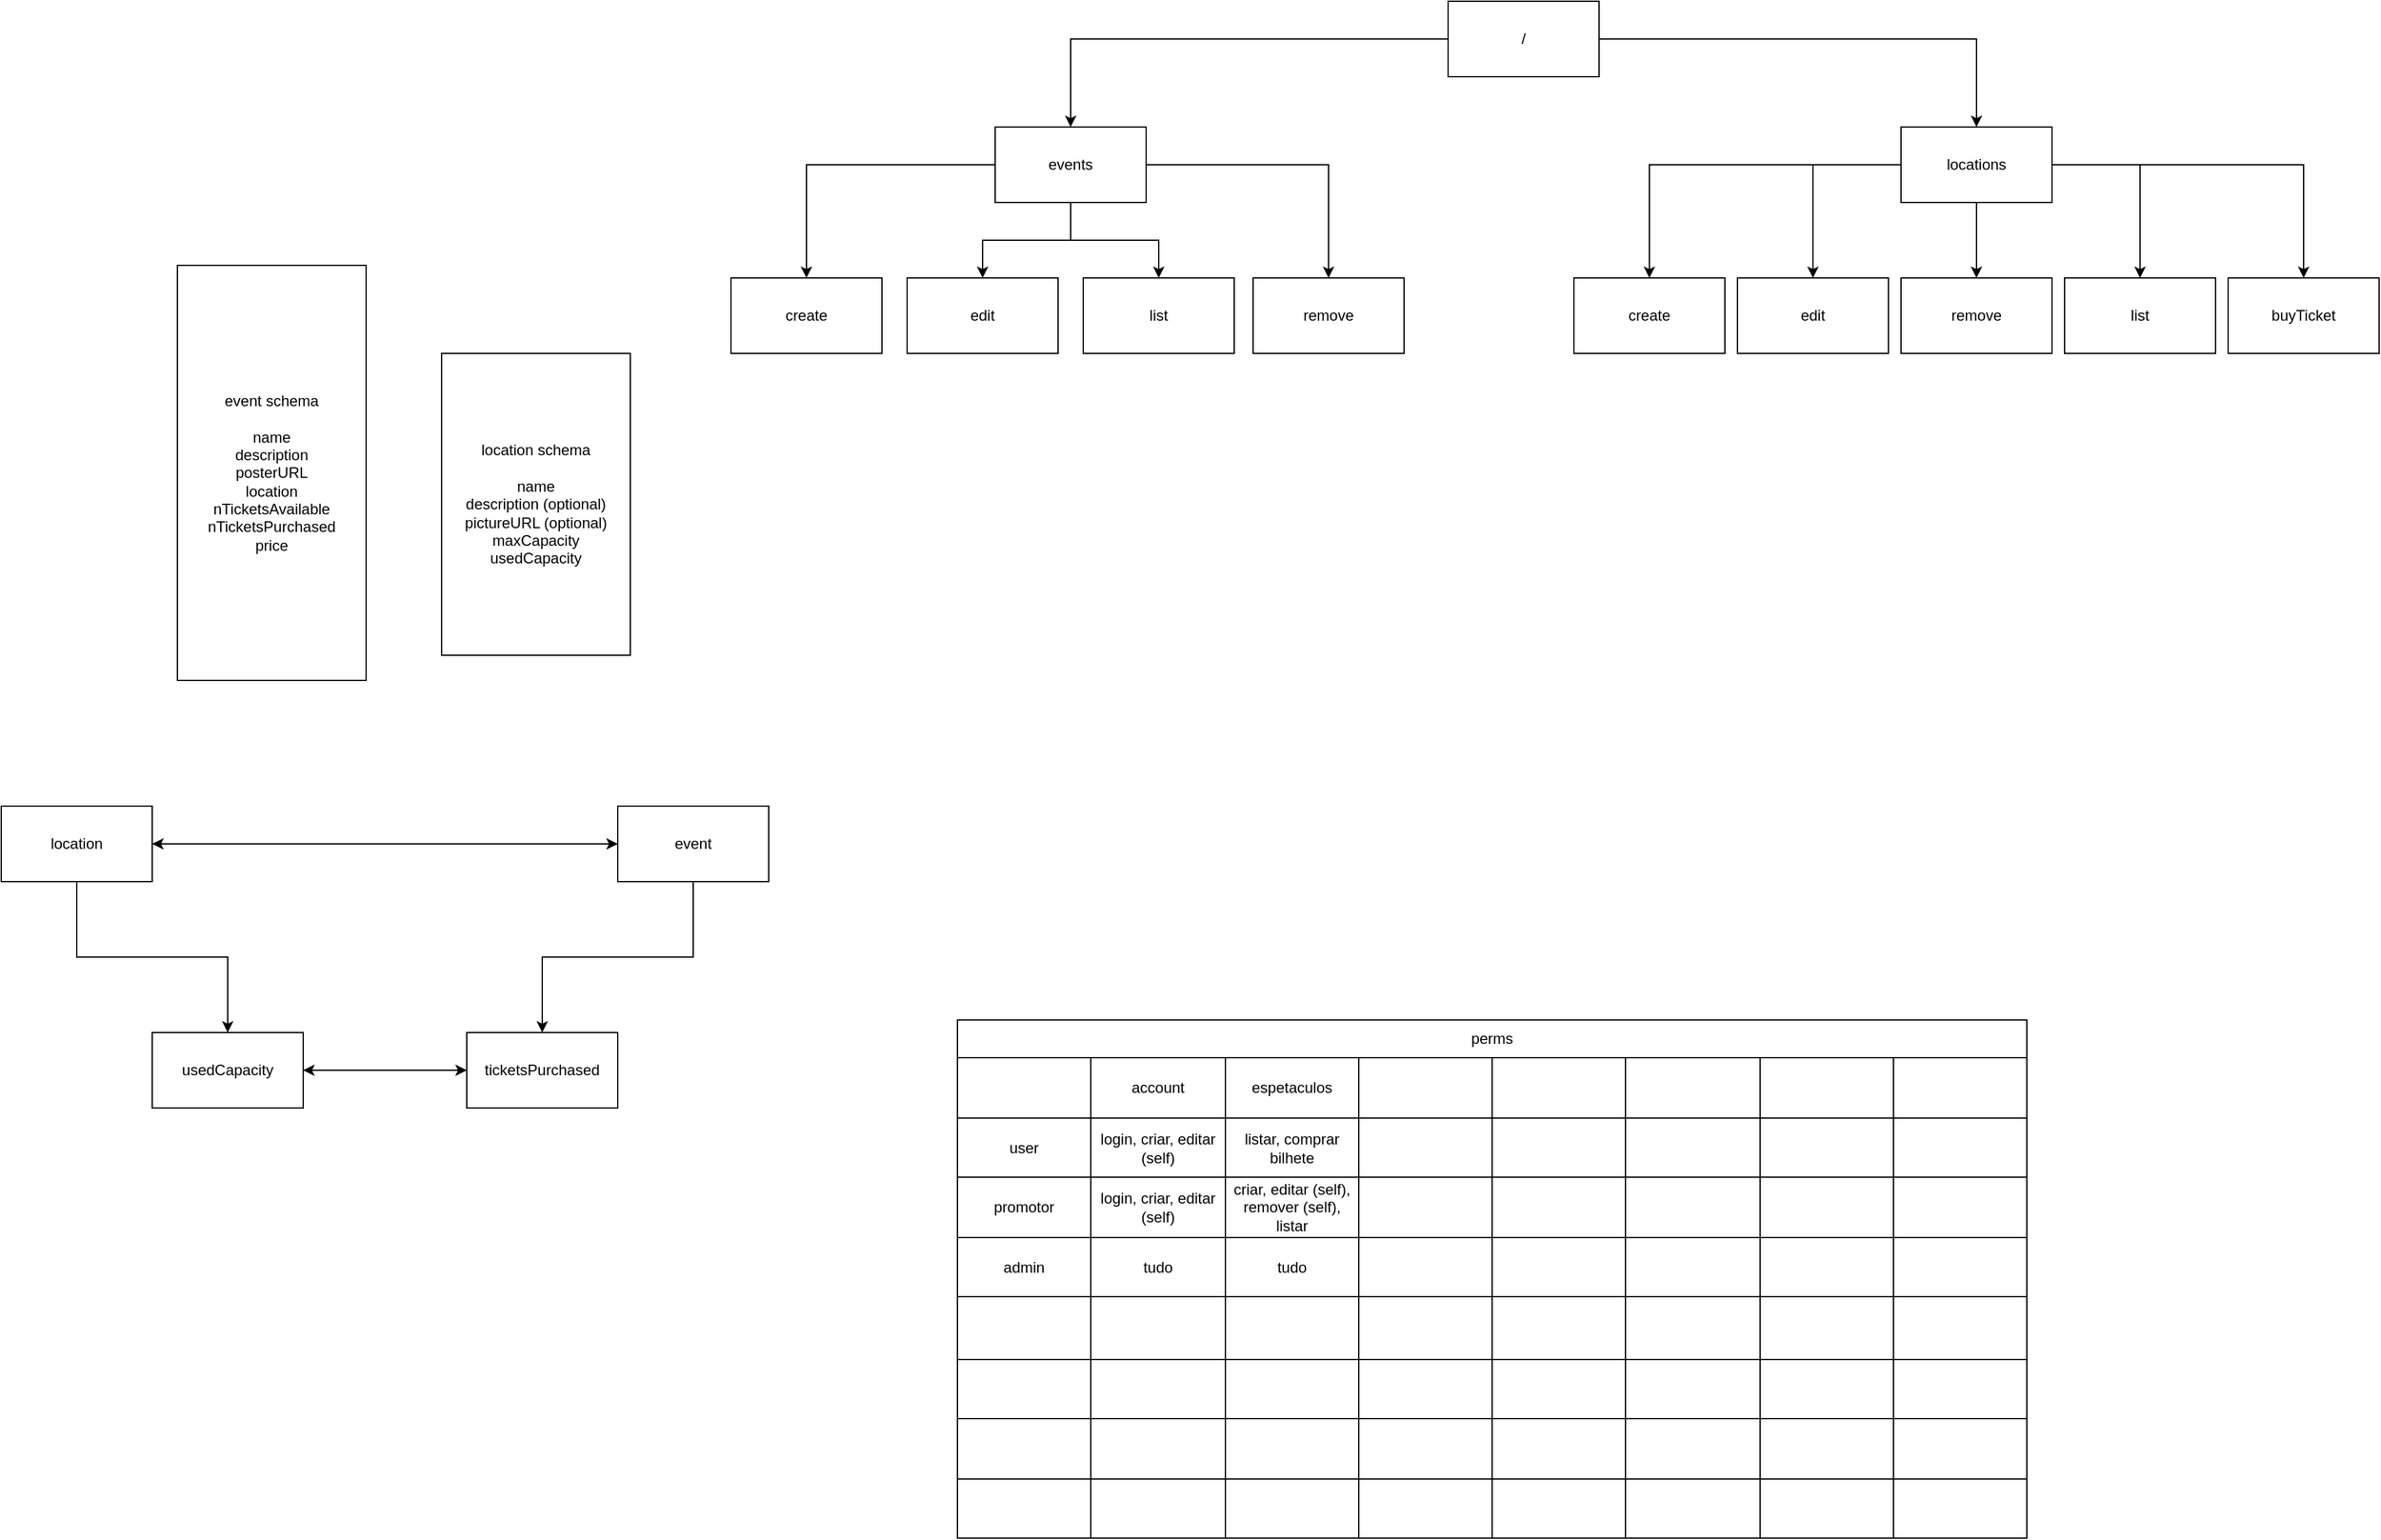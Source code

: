 <mxfile version="14.6.9" type="device"><diagram id="QZYRlkhLkShKNMkYqEu6" name="Page-1"><mxGraphModel dx="2272" dy="762" grid="1" gridSize="10" guides="1" tooltips="1" connect="1" arrows="1" fold="1" page="1" pageScale="1" pageWidth="850" pageHeight="1100" math="0" shadow="0"><root><mxCell id="0"/><mxCell id="1" parent="0"/><mxCell id="uwYuwKZiTpqcy3LAlkzA-175" style="edgeStyle=orthogonalEdgeStyle;rounded=0;orthogonalLoop=1;jettySize=auto;html=1;" parent="1" source="uwYuwKZiTpqcy3LAlkzA-1" target="uwYuwKZiTpqcy3LAlkzA-5" edge="1"><mxGeometry relative="1" as="geometry"/></mxCell><mxCell id="uwYuwKZiTpqcy3LAlkzA-176" style="edgeStyle=orthogonalEdgeStyle;rounded=0;orthogonalLoop=1;jettySize=auto;html=1;" parent="1" source="uwYuwKZiTpqcy3LAlkzA-1" target="uwYuwKZiTpqcy3LAlkzA-8" edge="1"><mxGeometry relative="1" as="geometry"/></mxCell><mxCell id="uwYuwKZiTpqcy3LAlkzA-1" value="/" style="rounded=0;whiteSpace=wrap;html=1;" parent="1" vertex="1"><mxGeometry x="460" y="20" width="120" height="60" as="geometry"/></mxCell><mxCell id="uwYuwKZiTpqcy3LAlkzA-3" value="create" style="whiteSpace=wrap;html=1;" parent="1" vertex="1"><mxGeometry x="-110" y="240" width="120" height="60" as="geometry"/></mxCell><mxCell id="uwYuwKZiTpqcy3LAlkzA-178" style="edgeStyle=orthogonalEdgeStyle;rounded=0;orthogonalLoop=1;jettySize=auto;html=1;" parent="1" source="uwYuwKZiTpqcy3LAlkzA-5" target="uwYuwKZiTpqcy3LAlkzA-3" edge="1"><mxGeometry relative="1" as="geometry"/></mxCell><mxCell id="uwYuwKZiTpqcy3LAlkzA-179" style="edgeStyle=orthogonalEdgeStyle;rounded=0;orthogonalLoop=1;jettySize=auto;html=1;" parent="1" source="uwYuwKZiTpqcy3LAlkzA-5" target="uwYuwKZiTpqcy3LAlkzA-170" edge="1"><mxGeometry relative="1" as="geometry"/></mxCell><mxCell id="uwYuwKZiTpqcy3LAlkzA-180" style="edgeStyle=orthogonalEdgeStyle;rounded=0;orthogonalLoop=1;jettySize=auto;html=1;" parent="1" source="uwYuwKZiTpqcy3LAlkzA-5" target="uwYuwKZiTpqcy3LAlkzA-7" edge="1"><mxGeometry relative="1" as="geometry"/></mxCell><mxCell id="uwYuwKZiTpqcy3LAlkzA-181" style="edgeStyle=orthogonalEdgeStyle;rounded=0;orthogonalLoop=1;jettySize=auto;html=1;" parent="1" source="uwYuwKZiTpqcy3LAlkzA-5" target="uwYuwKZiTpqcy3LAlkzA-168" edge="1"><mxGeometry relative="1" as="geometry"/></mxCell><mxCell id="uwYuwKZiTpqcy3LAlkzA-5" value="events" style="whiteSpace=wrap;html=1;" parent="1" vertex="1"><mxGeometry x="100" y="120" width="120" height="60" as="geometry"/></mxCell><mxCell id="uwYuwKZiTpqcy3LAlkzA-7" value="list" style="whiteSpace=wrap;html=1;" parent="1" vertex="1"><mxGeometry x="170" y="240" width="120" height="60" as="geometry"/></mxCell><mxCell id="uwYuwKZiTpqcy3LAlkzA-182" style="edgeStyle=orthogonalEdgeStyle;rounded=0;orthogonalLoop=1;jettySize=auto;html=1;" parent="1" source="uwYuwKZiTpqcy3LAlkzA-8" target="uwYuwKZiTpqcy3LAlkzA-9" edge="1"><mxGeometry relative="1" as="geometry"/></mxCell><mxCell id="uwYuwKZiTpqcy3LAlkzA-183" style="edgeStyle=orthogonalEdgeStyle;rounded=0;orthogonalLoop=1;jettySize=auto;html=1;" parent="1" source="uwYuwKZiTpqcy3LAlkzA-8" target="uwYuwKZiTpqcy3LAlkzA-10" edge="1"><mxGeometry relative="1" as="geometry"/></mxCell><mxCell id="uwYuwKZiTpqcy3LAlkzA-184" style="edgeStyle=orthogonalEdgeStyle;rounded=0;orthogonalLoop=1;jettySize=auto;html=1;entryX=0.5;entryY=0;entryDx=0;entryDy=0;" parent="1" source="uwYuwKZiTpqcy3LAlkzA-8" target="uwYuwKZiTpqcy3LAlkzA-11" edge="1"><mxGeometry relative="1" as="geometry"/></mxCell><mxCell id="uwYuwKZiTpqcy3LAlkzA-185" style="edgeStyle=orthogonalEdgeStyle;rounded=0;orthogonalLoop=1;jettySize=auto;html=1;" parent="1" source="uwYuwKZiTpqcy3LAlkzA-8" target="uwYuwKZiTpqcy3LAlkzA-169" edge="1"><mxGeometry relative="1" as="geometry"/></mxCell><mxCell id="uwYuwKZiTpqcy3LAlkzA-186" style="edgeStyle=orthogonalEdgeStyle;rounded=0;orthogonalLoop=1;jettySize=auto;html=1;" parent="1" source="uwYuwKZiTpqcy3LAlkzA-8" target="uwYuwKZiTpqcy3LAlkzA-174" edge="1"><mxGeometry relative="1" as="geometry"/></mxCell><mxCell id="uwYuwKZiTpqcy3LAlkzA-8" value="locations" style="whiteSpace=wrap;html=1;" parent="1" vertex="1"><mxGeometry x="820" y="120" width="120" height="60" as="geometry"/></mxCell><mxCell id="uwYuwKZiTpqcy3LAlkzA-9" value="create" style="whiteSpace=wrap;html=1;" parent="1" vertex="1"><mxGeometry x="560" y="240" width="120" height="60" as="geometry"/></mxCell><mxCell id="uwYuwKZiTpqcy3LAlkzA-10" value="edit" style="whiteSpace=wrap;html=1;" parent="1" vertex="1"><mxGeometry x="690" y="240" width="120" height="60" as="geometry"/></mxCell><mxCell id="uwYuwKZiTpqcy3LAlkzA-11" value="remove" style="whiteSpace=wrap;html=1;" parent="1" vertex="1"><mxGeometry x="820" y="240" width="120" height="60" as="geometry"/></mxCell><mxCell id="uwYuwKZiTpqcy3LAlkzA-95" value="perms" style="shape=table;html=1;whiteSpace=wrap;startSize=30;container=1;collapsible=0;childLayout=tableLayout;" parent="1" vertex="1"><mxGeometry x="70" y="830" width="850" height="412" as="geometry"/></mxCell><mxCell id="uwYuwKZiTpqcy3LAlkzA-96" value="" style="shape=partialRectangle;html=1;whiteSpace=wrap;collapsible=0;dropTarget=0;pointerEvents=0;fillColor=none;top=0;left=0;bottom=0;right=0;points=[[0,0.5],[1,0.5]];portConstraint=eastwest;" parent="uwYuwKZiTpqcy3LAlkzA-95" vertex="1"><mxGeometry y="30" width="850" height="48" as="geometry"/></mxCell><mxCell id="uwYuwKZiTpqcy3LAlkzA-97" value="" style="shape=partialRectangle;html=1;whiteSpace=wrap;connectable=0;overflow=hidden;fillColor=none;top=0;left=0;bottom=0;right=0;" parent="uwYuwKZiTpqcy3LAlkzA-96" vertex="1"><mxGeometry width="106" height="48" as="geometry"/></mxCell><mxCell id="uwYuwKZiTpqcy3LAlkzA-98" value="account" style="shape=partialRectangle;html=1;whiteSpace=wrap;connectable=0;overflow=hidden;fillColor=none;top=0;left=0;bottom=0;right=0;" parent="uwYuwKZiTpqcy3LAlkzA-96" vertex="1"><mxGeometry x="106" width="107" height="48" as="geometry"/></mxCell><mxCell id="uwYuwKZiTpqcy3LAlkzA-99" value="espetaculos" style="shape=partialRectangle;html=1;whiteSpace=wrap;connectable=0;overflow=hidden;fillColor=none;top=0;left=0;bottom=0;right=0;" parent="uwYuwKZiTpqcy3LAlkzA-96" vertex="1"><mxGeometry x="213" width="106" height="48" as="geometry"/></mxCell><mxCell id="uwYuwKZiTpqcy3LAlkzA-100" value="" style="shape=partialRectangle;html=1;whiteSpace=wrap;connectable=0;overflow=hidden;fillColor=none;top=0;left=0;bottom=0;right=0;" parent="uwYuwKZiTpqcy3LAlkzA-96" vertex="1"><mxGeometry x="319" width="106" height="48" as="geometry"/></mxCell><mxCell id="uwYuwKZiTpqcy3LAlkzA-101" value="" style="shape=partialRectangle;html=1;whiteSpace=wrap;connectable=0;overflow=hidden;fillColor=none;top=0;left=0;bottom=0;right=0;" parent="uwYuwKZiTpqcy3LAlkzA-96" vertex="1"><mxGeometry x="425" width="106" height="48" as="geometry"/></mxCell><mxCell id="uwYuwKZiTpqcy3LAlkzA-102" value="" style="shape=partialRectangle;html=1;whiteSpace=wrap;connectable=0;overflow=hidden;fillColor=none;top=0;left=0;bottom=0;right=0;" parent="uwYuwKZiTpqcy3LAlkzA-96" vertex="1"><mxGeometry x="531" width="107" height="48" as="geometry"/></mxCell><mxCell id="uwYuwKZiTpqcy3LAlkzA-103" value="" style="shape=partialRectangle;html=1;whiteSpace=wrap;connectable=0;overflow=hidden;fillColor=none;top=0;left=0;bottom=0;right=0;" parent="uwYuwKZiTpqcy3LAlkzA-96" vertex="1"><mxGeometry x="638" width="106" height="48" as="geometry"/></mxCell><mxCell id="uwYuwKZiTpqcy3LAlkzA-104" value="" style="shape=partialRectangle;html=1;whiteSpace=wrap;connectable=0;overflow=hidden;fillColor=none;top=0;left=0;bottom=0;right=0;" parent="uwYuwKZiTpqcy3LAlkzA-96" vertex="1"><mxGeometry x="744" width="106" height="48" as="geometry"/></mxCell><mxCell id="uwYuwKZiTpqcy3LAlkzA-105" value="" style="shape=partialRectangle;html=1;whiteSpace=wrap;collapsible=0;dropTarget=0;pointerEvents=0;fillColor=none;top=0;left=0;bottom=0;right=0;points=[[0,0.5],[1,0.5]];portConstraint=eastwest;" parent="uwYuwKZiTpqcy3LAlkzA-95" vertex="1"><mxGeometry y="78" width="850" height="47" as="geometry"/></mxCell><mxCell id="uwYuwKZiTpqcy3LAlkzA-106" value="user" style="shape=partialRectangle;html=1;whiteSpace=wrap;connectable=0;overflow=hidden;fillColor=none;top=0;left=0;bottom=0;right=0;" parent="uwYuwKZiTpqcy3LAlkzA-105" vertex="1"><mxGeometry width="106" height="47" as="geometry"/></mxCell><mxCell id="uwYuwKZiTpqcy3LAlkzA-107" value="login, criar, editar (self)" style="shape=partialRectangle;html=1;whiteSpace=wrap;connectable=0;overflow=hidden;fillColor=none;top=0;left=0;bottom=0;right=0;" parent="uwYuwKZiTpqcy3LAlkzA-105" vertex="1"><mxGeometry x="106" width="107" height="47" as="geometry"/></mxCell><mxCell id="uwYuwKZiTpqcy3LAlkzA-108" value="listar, comprar bilhete" style="shape=partialRectangle;html=1;whiteSpace=wrap;connectable=0;overflow=hidden;fillColor=none;top=0;left=0;bottom=0;right=0;" parent="uwYuwKZiTpqcy3LAlkzA-105" vertex="1"><mxGeometry x="213" width="106" height="47" as="geometry"/></mxCell><mxCell id="uwYuwKZiTpqcy3LAlkzA-109" value="" style="shape=partialRectangle;html=1;whiteSpace=wrap;connectable=0;overflow=hidden;fillColor=none;top=0;left=0;bottom=0;right=0;" parent="uwYuwKZiTpqcy3LAlkzA-105" vertex="1"><mxGeometry x="319" width="106" height="47" as="geometry"/></mxCell><mxCell id="uwYuwKZiTpqcy3LAlkzA-110" value="" style="shape=partialRectangle;html=1;whiteSpace=wrap;connectable=0;overflow=hidden;fillColor=none;top=0;left=0;bottom=0;right=0;" parent="uwYuwKZiTpqcy3LAlkzA-105" vertex="1"><mxGeometry x="425" width="106" height="47" as="geometry"/></mxCell><mxCell id="uwYuwKZiTpqcy3LAlkzA-111" value="" style="shape=partialRectangle;html=1;whiteSpace=wrap;connectable=0;overflow=hidden;fillColor=none;top=0;left=0;bottom=0;right=0;" parent="uwYuwKZiTpqcy3LAlkzA-105" vertex="1"><mxGeometry x="531" width="107" height="47" as="geometry"/></mxCell><mxCell id="uwYuwKZiTpqcy3LAlkzA-112" value="" style="shape=partialRectangle;html=1;whiteSpace=wrap;connectable=0;overflow=hidden;fillColor=none;top=0;left=0;bottom=0;right=0;" parent="uwYuwKZiTpqcy3LAlkzA-105" vertex="1"><mxGeometry x="638" width="106" height="47" as="geometry"/></mxCell><mxCell id="uwYuwKZiTpqcy3LAlkzA-113" value="" style="shape=partialRectangle;html=1;whiteSpace=wrap;connectable=0;overflow=hidden;fillColor=none;top=0;left=0;bottom=0;right=0;" parent="uwYuwKZiTpqcy3LAlkzA-105" vertex="1"><mxGeometry x="744" width="106" height="47" as="geometry"/></mxCell><mxCell id="uwYuwKZiTpqcy3LAlkzA-114" value="" style="shape=partialRectangle;html=1;whiteSpace=wrap;collapsible=0;dropTarget=0;pointerEvents=0;fillColor=none;top=0;left=0;bottom=0;right=0;points=[[0,0.5],[1,0.5]];portConstraint=eastwest;" parent="uwYuwKZiTpqcy3LAlkzA-95" vertex="1"><mxGeometry y="125" width="850" height="48" as="geometry"/></mxCell><mxCell id="uwYuwKZiTpqcy3LAlkzA-115" value="promotor" style="shape=partialRectangle;html=1;whiteSpace=wrap;connectable=0;overflow=hidden;fillColor=none;top=0;left=0;bottom=0;right=0;" parent="uwYuwKZiTpqcy3LAlkzA-114" vertex="1"><mxGeometry width="106" height="48" as="geometry"/></mxCell><mxCell id="uwYuwKZiTpqcy3LAlkzA-116" value="login, criar, editar (self)" style="shape=partialRectangle;html=1;whiteSpace=wrap;connectable=0;overflow=hidden;fillColor=none;top=0;left=0;bottom=0;right=0;" parent="uwYuwKZiTpqcy3LAlkzA-114" vertex="1"><mxGeometry x="106" width="107" height="48" as="geometry"/></mxCell><mxCell id="uwYuwKZiTpqcy3LAlkzA-117" value="criar, editar (self), remover (self), listar" style="shape=partialRectangle;html=1;whiteSpace=wrap;connectable=0;overflow=hidden;fillColor=none;top=0;left=0;bottom=0;right=0;" parent="uwYuwKZiTpqcy3LAlkzA-114" vertex="1"><mxGeometry x="213" width="106" height="48" as="geometry"/></mxCell><mxCell id="uwYuwKZiTpqcy3LAlkzA-118" value="" style="shape=partialRectangle;html=1;whiteSpace=wrap;connectable=0;overflow=hidden;fillColor=none;top=0;left=0;bottom=0;right=0;" parent="uwYuwKZiTpqcy3LAlkzA-114" vertex="1"><mxGeometry x="319" width="106" height="48" as="geometry"/></mxCell><mxCell id="uwYuwKZiTpqcy3LAlkzA-119" value="" style="shape=partialRectangle;html=1;whiteSpace=wrap;connectable=0;overflow=hidden;fillColor=none;top=0;left=0;bottom=0;right=0;" parent="uwYuwKZiTpqcy3LAlkzA-114" vertex="1"><mxGeometry x="425" width="106" height="48" as="geometry"/></mxCell><mxCell id="uwYuwKZiTpqcy3LAlkzA-120" value="" style="shape=partialRectangle;html=1;whiteSpace=wrap;connectable=0;overflow=hidden;fillColor=none;top=0;left=0;bottom=0;right=0;" parent="uwYuwKZiTpqcy3LAlkzA-114" vertex="1"><mxGeometry x="531" width="107" height="48" as="geometry"/></mxCell><mxCell id="uwYuwKZiTpqcy3LAlkzA-121" value="" style="shape=partialRectangle;html=1;whiteSpace=wrap;connectable=0;overflow=hidden;fillColor=none;top=0;left=0;bottom=0;right=0;" parent="uwYuwKZiTpqcy3LAlkzA-114" vertex="1"><mxGeometry x="638" width="106" height="48" as="geometry"/></mxCell><mxCell id="uwYuwKZiTpqcy3LAlkzA-122" value="" style="shape=partialRectangle;html=1;whiteSpace=wrap;connectable=0;overflow=hidden;fillColor=none;top=0;left=0;bottom=0;right=0;" parent="uwYuwKZiTpqcy3LAlkzA-114" vertex="1"><mxGeometry x="744" width="106" height="48" as="geometry"/></mxCell><mxCell id="uwYuwKZiTpqcy3LAlkzA-123" value="" style="shape=partialRectangle;html=1;whiteSpace=wrap;collapsible=0;dropTarget=0;pointerEvents=0;fillColor=none;top=0;left=0;bottom=0;right=0;points=[[0,0.5],[1,0.5]];portConstraint=eastwest;" parent="uwYuwKZiTpqcy3LAlkzA-95" vertex="1"><mxGeometry y="173" width="850" height="47" as="geometry"/></mxCell><mxCell id="uwYuwKZiTpqcy3LAlkzA-124" value="admin" style="shape=partialRectangle;html=1;whiteSpace=wrap;connectable=0;overflow=hidden;fillColor=none;top=0;left=0;bottom=0;right=0;" parent="uwYuwKZiTpqcy3LAlkzA-123" vertex="1"><mxGeometry width="106" height="47" as="geometry"/></mxCell><mxCell id="uwYuwKZiTpqcy3LAlkzA-125" value="tudo" style="shape=partialRectangle;html=1;whiteSpace=wrap;connectable=0;overflow=hidden;fillColor=none;top=0;left=0;bottom=0;right=0;" parent="uwYuwKZiTpqcy3LAlkzA-123" vertex="1"><mxGeometry x="106" width="107" height="47" as="geometry"/></mxCell><mxCell id="uwYuwKZiTpqcy3LAlkzA-126" value="tudo" style="shape=partialRectangle;html=1;whiteSpace=wrap;connectable=0;overflow=hidden;fillColor=none;top=0;left=0;bottom=0;right=0;" parent="uwYuwKZiTpqcy3LAlkzA-123" vertex="1"><mxGeometry x="213" width="106" height="47" as="geometry"/></mxCell><mxCell id="uwYuwKZiTpqcy3LAlkzA-127" value="" style="shape=partialRectangle;html=1;whiteSpace=wrap;connectable=0;overflow=hidden;fillColor=none;top=0;left=0;bottom=0;right=0;" parent="uwYuwKZiTpqcy3LAlkzA-123" vertex="1"><mxGeometry x="319" width="106" height="47" as="geometry"/></mxCell><mxCell id="uwYuwKZiTpqcy3LAlkzA-128" value="" style="shape=partialRectangle;html=1;whiteSpace=wrap;connectable=0;overflow=hidden;fillColor=none;top=0;left=0;bottom=0;right=0;" parent="uwYuwKZiTpqcy3LAlkzA-123" vertex="1"><mxGeometry x="425" width="106" height="47" as="geometry"/></mxCell><mxCell id="uwYuwKZiTpqcy3LAlkzA-129" value="" style="shape=partialRectangle;html=1;whiteSpace=wrap;connectable=0;overflow=hidden;fillColor=none;top=0;left=0;bottom=0;right=0;" parent="uwYuwKZiTpqcy3LAlkzA-123" vertex="1"><mxGeometry x="531" width="107" height="47" as="geometry"/></mxCell><mxCell id="uwYuwKZiTpqcy3LAlkzA-130" value="" style="shape=partialRectangle;html=1;whiteSpace=wrap;connectable=0;overflow=hidden;fillColor=none;top=0;left=0;bottom=0;right=0;" parent="uwYuwKZiTpqcy3LAlkzA-123" vertex="1"><mxGeometry x="638" width="106" height="47" as="geometry"/></mxCell><mxCell id="uwYuwKZiTpqcy3LAlkzA-131" value="" style="shape=partialRectangle;html=1;whiteSpace=wrap;connectable=0;overflow=hidden;fillColor=none;top=0;left=0;bottom=0;right=0;" parent="uwYuwKZiTpqcy3LAlkzA-123" vertex="1"><mxGeometry x="744" width="106" height="47" as="geometry"/></mxCell><mxCell id="uwYuwKZiTpqcy3LAlkzA-132" value="" style="shape=partialRectangle;html=1;whiteSpace=wrap;collapsible=0;dropTarget=0;pointerEvents=0;fillColor=none;top=0;left=0;bottom=0;right=0;points=[[0,0.5],[1,0.5]];portConstraint=eastwest;" parent="uwYuwKZiTpqcy3LAlkzA-95" vertex="1"><mxGeometry y="220" width="850" height="50" as="geometry"/></mxCell><mxCell id="uwYuwKZiTpqcy3LAlkzA-133" value="" style="shape=partialRectangle;html=1;whiteSpace=wrap;connectable=0;overflow=hidden;fillColor=none;top=0;left=0;bottom=0;right=0;" parent="uwYuwKZiTpqcy3LAlkzA-132" vertex="1"><mxGeometry width="106" height="50" as="geometry"/></mxCell><mxCell id="uwYuwKZiTpqcy3LAlkzA-134" value="" style="shape=partialRectangle;html=1;whiteSpace=wrap;connectable=0;overflow=hidden;fillColor=none;top=0;left=0;bottom=0;right=0;" parent="uwYuwKZiTpqcy3LAlkzA-132" vertex="1"><mxGeometry x="106" width="107" height="50" as="geometry"/></mxCell><mxCell id="uwYuwKZiTpqcy3LAlkzA-135" value="" style="shape=partialRectangle;html=1;whiteSpace=wrap;connectable=0;overflow=hidden;fillColor=none;top=0;left=0;bottom=0;right=0;" parent="uwYuwKZiTpqcy3LAlkzA-132" vertex="1"><mxGeometry x="213" width="106" height="50" as="geometry"/></mxCell><mxCell id="uwYuwKZiTpqcy3LAlkzA-136" value="" style="shape=partialRectangle;html=1;whiteSpace=wrap;connectable=0;overflow=hidden;fillColor=none;top=0;left=0;bottom=0;right=0;" parent="uwYuwKZiTpqcy3LAlkzA-132" vertex="1"><mxGeometry x="319" width="106" height="50" as="geometry"/></mxCell><mxCell id="uwYuwKZiTpqcy3LAlkzA-137" value="" style="shape=partialRectangle;html=1;whiteSpace=wrap;connectable=0;overflow=hidden;fillColor=none;top=0;left=0;bottom=0;right=0;" parent="uwYuwKZiTpqcy3LAlkzA-132" vertex="1"><mxGeometry x="425" width="106" height="50" as="geometry"/></mxCell><mxCell id="uwYuwKZiTpqcy3LAlkzA-138" value="" style="shape=partialRectangle;html=1;whiteSpace=wrap;connectable=0;overflow=hidden;fillColor=none;top=0;left=0;bottom=0;right=0;" parent="uwYuwKZiTpqcy3LAlkzA-132" vertex="1"><mxGeometry x="531" width="107" height="50" as="geometry"/></mxCell><mxCell id="uwYuwKZiTpqcy3LAlkzA-139" value="" style="shape=partialRectangle;html=1;whiteSpace=wrap;connectable=0;overflow=hidden;fillColor=none;top=0;left=0;bottom=0;right=0;" parent="uwYuwKZiTpqcy3LAlkzA-132" vertex="1"><mxGeometry x="638" width="106" height="50" as="geometry"/></mxCell><mxCell id="uwYuwKZiTpqcy3LAlkzA-140" value="" style="shape=partialRectangle;html=1;whiteSpace=wrap;connectable=0;overflow=hidden;fillColor=none;top=0;left=0;bottom=0;right=0;" parent="uwYuwKZiTpqcy3LAlkzA-132" vertex="1"><mxGeometry x="744" width="106" height="50" as="geometry"/></mxCell><mxCell id="uwYuwKZiTpqcy3LAlkzA-141" value="" style="shape=partialRectangle;html=1;whiteSpace=wrap;collapsible=0;dropTarget=0;pointerEvents=0;fillColor=none;top=0;left=0;bottom=0;right=0;points=[[0,0.5],[1,0.5]];portConstraint=eastwest;" parent="uwYuwKZiTpqcy3LAlkzA-95" vertex="1"><mxGeometry y="270" width="850" height="47" as="geometry"/></mxCell><mxCell id="uwYuwKZiTpqcy3LAlkzA-142" value="" style="shape=partialRectangle;html=1;whiteSpace=wrap;connectable=0;overflow=hidden;fillColor=none;top=0;left=0;bottom=0;right=0;" parent="uwYuwKZiTpqcy3LAlkzA-141" vertex="1"><mxGeometry width="106" height="47" as="geometry"/></mxCell><mxCell id="uwYuwKZiTpqcy3LAlkzA-143" value="" style="shape=partialRectangle;html=1;whiteSpace=wrap;connectable=0;overflow=hidden;fillColor=none;top=0;left=0;bottom=0;right=0;" parent="uwYuwKZiTpqcy3LAlkzA-141" vertex="1"><mxGeometry x="106" width="107" height="47" as="geometry"/></mxCell><mxCell id="uwYuwKZiTpqcy3LAlkzA-144" value="" style="shape=partialRectangle;html=1;whiteSpace=wrap;connectable=0;overflow=hidden;fillColor=none;top=0;left=0;bottom=0;right=0;" parent="uwYuwKZiTpqcy3LAlkzA-141" vertex="1"><mxGeometry x="213" width="106" height="47" as="geometry"/></mxCell><mxCell id="uwYuwKZiTpqcy3LAlkzA-145" value="" style="shape=partialRectangle;html=1;whiteSpace=wrap;connectable=0;overflow=hidden;fillColor=none;top=0;left=0;bottom=0;right=0;" parent="uwYuwKZiTpqcy3LAlkzA-141" vertex="1"><mxGeometry x="319" width="106" height="47" as="geometry"/></mxCell><mxCell id="uwYuwKZiTpqcy3LAlkzA-146" value="" style="shape=partialRectangle;html=1;whiteSpace=wrap;connectable=0;overflow=hidden;fillColor=none;top=0;left=0;bottom=0;right=0;" parent="uwYuwKZiTpqcy3LAlkzA-141" vertex="1"><mxGeometry x="425" width="106" height="47" as="geometry"/></mxCell><mxCell id="uwYuwKZiTpqcy3LAlkzA-147" value="" style="shape=partialRectangle;html=1;whiteSpace=wrap;connectable=0;overflow=hidden;fillColor=none;top=0;left=0;bottom=0;right=0;" parent="uwYuwKZiTpqcy3LAlkzA-141" vertex="1"><mxGeometry x="531" width="107" height="47" as="geometry"/></mxCell><mxCell id="uwYuwKZiTpqcy3LAlkzA-148" value="" style="shape=partialRectangle;html=1;whiteSpace=wrap;connectable=0;overflow=hidden;fillColor=none;top=0;left=0;bottom=0;right=0;" parent="uwYuwKZiTpqcy3LAlkzA-141" vertex="1"><mxGeometry x="638" width="106" height="47" as="geometry"/></mxCell><mxCell id="uwYuwKZiTpqcy3LAlkzA-149" value="" style="shape=partialRectangle;html=1;whiteSpace=wrap;connectable=0;overflow=hidden;fillColor=none;top=0;left=0;bottom=0;right=0;" parent="uwYuwKZiTpqcy3LAlkzA-141" vertex="1"><mxGeometry x="744" width="106" height="47" as="geometry"/></mxCell><mxCell id="uwYuwKZiTpqcy3LAlkzA-150" value="" style="shape=partialRectangle;html=1;whiteSpace=wrap;collapsible=0;dropTarget=0;pointerEvents=0;fillColor=none;top=0;left=0;bottom=0;right=0;points=[[0,0.5],[1,0.5]];portConstraint=eastwest;" parent="uwYuwKZiTpqcy3LAlkzA-95" vertex="1"><mxGeometry y="317" width="850" height="48" as="geometry"/></mxCell><mxCell id="uwYuwKZiTpqcy3LAlkzA-151" value="" style="shape=partialRectangle;html=1;whiteSpace=wrap;connectable=0;overflow=hidden;fillColor=none;top=0;left=0;bottom=0;right=0;" parent="uwYuwKZiTpqcy3LAlkzA-150" vertex="1"><mxGeometry width="106" height="48" as="geometry"/></mxCell><mxCell id="uwYuwKZiTpqcy3LAlkzA-152" value="" style="shape=partialRectangle;html=1;whiteSpace=wrap;connectable=0;overflow=hidden;fillColor=none;top=0;left=0;bottom=0;right=0;" parent="uwYuwKZiTpqcy3LAlkzA-150" vertex="1"><mxGeometry x="106" width="107" height="48" as="geometry"/></mxCell><mxCell id="uwYuwKZiTpqcy3LAlkzA-153" value="" style="shape=partialRectangle;html=1;whiteSpace=wrap;connectable=0;overflow=hidden;fillColor=none;top=0;left=0;bottom=0;right=0;" parent="uwYuwKZiTpqcy3LAlkzA-150" vertex="1"><mxGeometry x="213" width="106" height="48" as="geometry"/></mxCell><mxCell id="uwYuwKZiTpqcy3LAlkzA-154" value="" style="shape=partialRectangle;html=1;whiteSpace=wrap;connectable=0;overflow=hidden;fillColor=none;top=0;left=0;bottom=0;right=0;" parent="uwYuwKZiTpqcy3LAlkzA-150" vertex="1"><mxGeometry x="319" width="106" height="48" as="geometry"/></mxCell><mxCell id="uwYuwKZiTpqcy3LAlkzA-155" value="" style="shape=partialRectangle;html=1;whiteSpace=wrap;connectable=0;overflow=hidden;fillColor=none;top=0;left=0;bottom=0;right=0;" parent="uwYuwKZiTpqcy3LAlkzA-150" vertex="1"><mxGeometry x="425" width="106" height="48" as="geometry"/></mxCell><mxCell id="uwYuwKZiTpqcy3LAlkzA-156" value="" style="shape=partialRectangle;html=1;whiteSpace=wrap;connectable=0;overflow=hidden;fillColor=none;top=0;left=0;bottom=0;right=0;" parent="uwYuwKZiTpqcy3LAlkzA-150" vertex="1"><mxGeometry x="531" width="107" height="48" as="geometry"/></mxCell><mxCell id="uwYuwKZiTpqcy3LAlkzA-157" value="" style="shape=partialRectangle;html=1;whiteSpace=wrap;connectable=0;overflow=hidden;fillColor=none;top=0;left=0;bottom=0;right=0;" parent="uwYuwKZiTpqcy3LAlkzA-150" vertex="1"><mxGeometry x="638" width="106" height="48" as="geometry"/></mxCell><mxCell id="uwYuwKZiTpqcy3LAlkzA-158" value="" style="shape=partialRectangle;html=1;whiteSpace=wrap;connectable=0;overflow=hidden;fillColor=none;top=0;left=0;bottom=0;right=0;" parent="uwYuwKZiTpqcy3LAlkzA-150" vertex="1"><mxGeometry x="744" width="106" height="48" as="geometry"/></mxCell><mxCell id="uwYuwKZiTpqcy3LAlkzA-159" value="" style="shape=partialRectangle;html=1;whiteSpace=wrap;collapsible=0;dropTarget=0;pointerEvents=0;fillColor=none;top=0;left=0;bottom=0;right=0;points=[[0,0.5],[1,0.5]];portConstraint=eastwest;" parent="uwYuwKZiTpqcy3LAlkzA-95" vertex="1"><mxGeometry y="365" width="850" height="47" as="geometry"/></mxCell><mxCell id="uwYuwKZiTpqcy3LAlkzA-160" value="" style="shape=partialRectangle;html=1;whiteSpace=wrap;connectable=0;overflow=hidden;fillColor=none;top=0;left=0;bottom=0;right=0;" parent="uwYuwKZiTpqcy3LAlkzA-159" vertex="1"><mxGeometry width="106" height="47" as="geometry"/></mxCell><mxCell id="uwYuwKZiTpqcy3LAlkzA-161" value="" style="shape=partialRectangle;html=1;whiteSpace=wrap;connectable=0;overflow=hidden;fillColor=none;top=0;left=0;bottom=0;right=0;" parent="uwYuwKZiTpqcy3LAlkzA-159" vertex="1"><mxGeometry x="106" width="107" height="47" as="geometry"/></mxCell><mxCell id="uwYuwKZiTpqcy3LAlkzA-162" value="" style="shape=partialRectangle;html=1;whiteSpace=wrap;connectable=0;overflow=hidden;fillColor=none;top=0;left=0;bottom=0;right=0;" parent="uwYuwKZiTpqcy3LAlkzA-159" vertex="1"><mxGeometry x="213" width="106" height="47" as="geometry"/></mxCell><mxCell id="uwYuwKZiTpqcy3LAlkzA-163" value="" style="shape=partialRectangle;html=1;whiteSpace=wrap;connectable=0;overflow=hidden;fillColor=none;top=0;left=0;bottom=0;right=0;" parent="uwYuwKZiTpqcy3LAlkzA-159" vertex="1"><mxGeometry x="319" width="106" height="47" as="geometry"/></mxCell><mxCell id="uwYuwKZiTpqcy3LAlkzA-164" value="" style="shape=partialRectangle;html=1;whiteSpace=wrap;connectable=0;overflow=hidden;fillColor=none;top=0;left=0;bottom=0;right=0;" parent="uwYuwKZiTpqcy3LAlkzA-159" vertex="1"><mxGeometry x="425" width="106" height="47" as="geometry"/></mxCell><mxCell id="uwYuwKZiTpqcy3LAlkzA-165" value="" style="shape=partialRectangle;html=1;whiteSpace=wrap;connectable=0;overflow=hidden;fillColor=none;top=0;left=0;bottom=0;right=0;" parent="uwYuwKZiTpqcy3LAlkzA-159" vertex="1"><mxGeometry x="531" width="107" height="47" as="geometry"/></mxCell><mxCell id="uwYuwKZiTpqcy3LAlkzA-166" value="" style="shape=partialRectangle;html=1;whiteSpace=wrap;connectable=0;overflow=hidden;fillColor=none;top=0;left=0;bottom=0;right=0;" parent="uwYuwKZiTpqcy3LAlkzA-159" vertex="1"><mxGeometry x="638" width="106" height="47" as="geometry"/></mxCell><mxCell id="uwYuwKZiTpqcy3LAlkzA-167" value="" style="shape=partialRectangle;html=1;whiteSpace=wrap;connectable=0;overflow=hidden;fillColor=none;top=0;left=0;bottom=0;right=0;" parent="uwYuwKZiTpqcy3LAlkzA-159" vertex="1"><mxGeometry x="744" width="106" height="47" as="geometry"/></mxCell><mxCell id="uwYuwKZiTpqcy3LAlkzA-168" value="remove" style="whiteSpace=wrap;html=1;" parent="1" vertex="1"><mxGeometry x="305" y="240" width="120" height="60" as="geometry"/></mxCell><mxCell id="uwYuwKZiTpqcy3LAlkzA-169" value="list" style="whiteSpace=wrap;html=1;" parent="1" vertex="1"><mxGeometry x="950" y="240" width="120" height="60" as="geometry"/></mxCell><mxCell id="uwYuwKZiTpqcy3LAlkzA-170" value="edit" style="whiteSpace=wrap;html=1;" parent="1" vertex="1"><mxGeometry x="30" y="240" width="120" height="60" as="geometry"/></mxCell><mxCell id="uwYuwKZiTpqcy3LAlkzA-174" value="buyTicket" style="whiteSpace=wrap;html=1;" parent="1" vertex="1"><mxGeometry x="1080" y="240" width="120" height="60" as="geometry"/></mxCell><mxCell id="VMXzpd9PUlZ_NKpJ3YCG-2" value="event schema&lt;br&gt;&lt;br&gt;name&lt;br&gt;description&lt;br&gt;posterURL&lt;br&gt;location&lt;br&gt;nTicketsAvailable&lt;br&gt;nTicketsPurchased&lt;br&gt;price" style="whiteSpace=wrap;html=1;" parent="1" vertex="1"><mxGeometry x="-550" y="230" width="150" height="330" as="geometry"/></mxCell><mxCell id="4dmgWLphoQLImgz3aN7a-1" value="location schema&lt;br&gt;&lt;br&gt;name&lt;br&gt;description (optional)&lt;br&gt;pictureURL (optional)&lt;br&gt;maxCapacity&lt;br&gt;usedCapacity" style="whiteSpace=wrap;html=1;" vertex="1" parent="1"><mxGeometry x="-340" y="300" width="150" height="240" as="geometry"/></mxCell><mxCell id="4dmgWLphoQLImgz3aN7a-6" style="edgeStyle=orthogonalEdgeStyle;rounded=0;orthogonalLoop=1;jettySize=auto;html=1;" edge="1" parent="1" source="4dmgWLphoQLImgz3aN7a-2" target="4dmgWLphoQLImgz3aN7a-4"><mxGeometry relative="1" as="geometry"/></mxCell><mxCell id="4dmgWLphoQLImgz3aN7a-11" style="edgeStyle=orthogonalEdgeStyle;rounded=0;orthogonalLoop=1;jettySize=auto;html=1;" edge="1" parent="1" source="4dmgWLphoQLImgz3aN7a-2" target="4dmgWLphoQLImgz3aN7a-3"><mxGeometry relative="1" as="geometry"/></mxCell><mxCell id="4dmgWLphoQLImgz3aN7a-2" value="location" style="whiteSpace=wrap;html=1;" vertex="1" parent="1"><mxGeometry x="-690" y="660" width="120" height="60" as="geometry"/></mxCell><mxCell id="4dmgWLphoQLImgz3aN7a-7" style="edgeStyle=orthogonalEdgeStyle;rounded=0;orthogonalLoop=1;jettySize=auto;html=1;" edge="1" parent="1" source="4dmgWLphoQLImgz3aN7a-3" target="4dmgWLphoQLImgz3aN7a-5"><mxGeometry relative="1" as="geometry"/></mxCell><mxCell id="4dmgWLphoQLImgz3aN7a-10" style="edgeStyle=orthogonalEdgeStyle;rounded=0;orthogonalLoop=1;jettySize=auto;html=1;entryX=1;entryY=0.5;entryDx=0;entryDy=0;" edge="1" parent="1" source="4dmgWLphoQLImgz3aN7a-3" target="4dmgWLphoQLImgz3aN7a-2"><mxGeometry relative="1" as="geometry"/></mxCell><mxCell id="4dmgWLphoQLImgz3aN7a-3" value="event" style="whiteSpace=wrap;html=1;" vertex="1" parent="1"><mxGeometry x="-200" y="660" width="120" height="60" as="geometry"/></mxCell><mxCell id="4dmgWLphoQLImgz3aN7a-9" style="edgeStyle=orthogonalEdgeStyle;rounded=0;orthogonalLoop=1;jettySize=auto;html=1;" edge="1" parent="1" source="4dmgWLphoQLImgz3aN7a-4" target="4dmgWLphoQLImgz3aN7a-5"><mxGeometry relative="1" as="geometry"/></mxCell><mxCell id="4dmgWLphoQLImgz3aN7a-4" value="usedCapacity" style="whiteSpace=wrap;html=1;" vertex="1" parent="1"><mxGeometry x="-570" y="840" width="120" height="60" as="geometry"/></mxCell><mxCell id="4dmgWLphoQLImgz3aN7a-8" style="edgeStyle=orthogonalEdgeStyle;rounded=0;orthogonalLoop=1;jettySize=auto;html=1;entryX=1;entryY=0.5;entryDx=0;entryDy=0;" edge="1" parent="1" source="4dmgWLphoQLImgz3aN7a-5" target="4dmgWLphoQLImgz3aN7a-4"><mxGeometry relative="1" as="geometry"/></mxCell><mxCell id="4dmgWLphoQLImgz3aN7a-5" value="ticketsPurchased" style="whiteSpace=wrap;html=1;" vertex="1" parent="1"><mxGeometry x="-320" y="840" width="120" height="60" as="geometry"/></mxCell></root></mxGraphModel></diagram></mxfile>